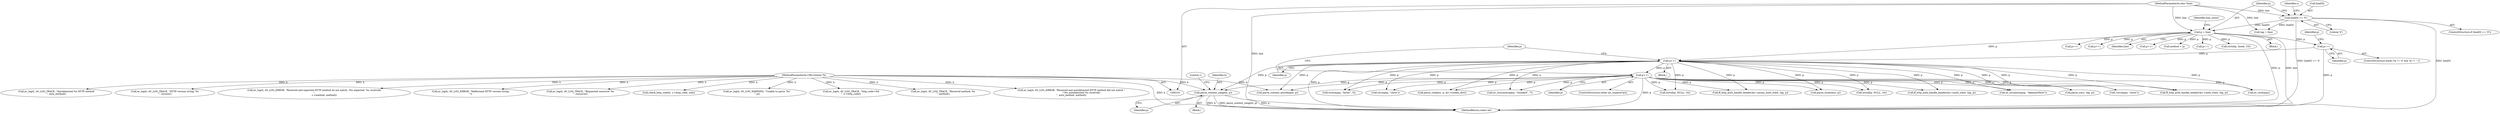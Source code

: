 digraph "0_FFmpeg_2a05c8f813de6f2278827734bf8102291e7484aa_7@pointer" {
"1000454" [label="(Call,parse_content_range(h, p))"];
"1000102" [label="(MethodParameterIn,URLContext *h)"];
"1000397" [label="(Call,p++)"];
"1000381" [label="(Call,p++)"];
"1000145" [label="(Call,p = line)"];
"1000132" [label="(Call,line[0] == '\0')"];
"1000103" [label="(MethodParameterIn,char *line)"];
"1000403" [label="(Call,p++)"];
"1000106" [label="(Block,)"];
"1000140" [label="(Identifier,s)"];
"1000397" [label="(Call,p++)"];
"1000381" [label="(Call,p++)"];
"1000146" [label="(Identifier,p)"];
"1000394" [label="(Call,tag = line)"];
"1000176" [label="(Call,av_log(h, AV_LOG_TRACE, \"Received method: %s\n\", method))"];
"1000541" [label="(Call,ff_http_auth_handle_header(&s->proxy_auth_state, tag, p))"];
"1000686" [label="(MethodReturn,static int)"];
"1000169" [label="(Call,p++)"];
"1000403" [label="(Call,p++)"];
"1000685" [label="(Literal,1)"];
"1000145" [label="(Call,p = line)"];
"1000415" [label="(Call,parse_location(s, p))"];
"1000513" [label="(Call,ff_http_auth_handle_header(&s->auth_state, tag, p))"];
"1000660" [label="(Call,parse_icy(s, tag, p))"];
"1000332" [label="(Call,p++)"];
"1000218" [label="(Call,av_log(h, AV_LOG_ERROR, \"Received and autodetected HTTP method did not match \"\n                           \"(%s autodetected %s received)\n\", auto_method, method))"];
"1000375" [label="(Identifier,p)"];
"1000147" [label="(Identifier,line)"];
"1000173" [label="(Call,p++)"];
"1000456" [label="(Identifier,p)"];
"1000527" [label="(Call,ff_http_auth_handle_header(&s->auth_state, tag, p))"];
"1000398" [label="(Identifier,p)"];
"1000158" [label="(Call,method = p)"];
"1000133" [label="(Call,line[0])"];
"1000466" [label="(Call,strncmp(p, \"bytes\", 5))"];
"1000208" [label="(Call,av_log(h, AV_LOG_TRACE, \"Autodetected %s HTTP method\n\", auto_method))"];
"1000338" [label="(Call,p++)"];
"1000344" [label="(Call,strtol(p, &end, 10))"];
"1000103" [label="(MethodParameterIn,char *line)"];
"1000404" [label="(Identifier,p)"];
"1000315" [label="(Call,av_log(h, AV_LOG_TRACE, \"HTTP version string: %s\n\", version))"];
"1000193" [label="(Call,av_log(h, AV_LOG_ERROR, \"Received and expected HTTP method do not match. (%s expected, %s received)\n\",\n                           s->method, method))"];
"1000306" [label="(Call,av_log(h, AV_LOG_ERROR, \"Malformed HTTP version string.\n\"))"];
"1000557" [label="(Call,strcmp(p, \"close\"))"];
"1000150" [label="(Identifier,line_count)"];
"1000131" [label="(ControlStructure,if (line[0] == '\0'))"];
"1000136" [label="(Literal,'\0')"];
"1000453" [label="(Block,)"];
"1000454" [label="(Call,parse_content_range(h, p))"];
"1000261" [label="(Call,av_log(h, AV_LOG_TRACE, \"Requested resource: %s\n\", resource))"];
"1000621" [label="(Call,parse_cookie(s, p, &s->cookie_dict))"];
"1000490" [label="(Call,av_strncasecmp(p, \"chunked\", 7))"];
"1000644" [label="(Call,strtoll(p, NULL, 10))"];
"1000402" [label="(Identifier,p)"];
"1000574" [label="(Call,av_strcasecmp(p, \"AkamaiGHost\"))"];
"1000371" [label="(ControlStructure,while (*p != '\0' && *p != ':'))"];
"1000360" [label="(Call,check_http_code(h, s->http_code, end))"];
"1000455" [label="(Identifier,h)"];
"1000556" [label="(Call,!strcmp(p, \"close\"))"];
"1000102" [label="(MethodParameterIn,URLContext *h)"];
"1000370" [label="(Block,)"];
"1000382" [label="(Identifier,p)"];
"1000628" [label="(Call,av_log(h, AV_LOG_WARNING, \"Unable to parse '%s'\n\", p))"];
"1000132" [label="(Call,line[0] == '\0')"];
"1000399" [label="(ControlStructure,while (av_isspace(*p)))"];
"1000611" [label="(Call,av_strdup(p))"];
"1000443" [label="(Call,strtoll(p, NULL, 10))"];
"1000678" [label="(Call,parse_content_encoding(h, p))"];
"1000349" [label="(Call,av_log(h, AV_LOG_TRACE, \"http_code=%d\n\", s->http_code))"];
"1000454" -> "1000453"  [label="AST: "];
"1000454" -> "1000456"  [label="CFG: "];
"1000455" -> "1000454"  [label="AST: "];
"1000456" -> "1000454"  [label="AST: "];
"1000685" -> "1000454"  [label="CFG: "];
"1000454" -> "1000686"  [label="DDG: h"];
"1000454" -> "1000686"  [label="DDG: parse_content_range(h, p)"];
"1000454" -> "1000686"  [label="DDG: p"];
"1000102" -> "1000454"  [label="DDG: h"];
"1000397" -> "1000454"  [label="DDG: p"];
"1000403" -> "1000454"  [label="DDG: p"];
"1000102" -> "1000101"  [label="AST: "];
"1000102" -> "1000686"  [label="DDG: h"];
"1000102" -> "1000176"  [label="DDG: h"];
"1000102" -> "1000193"  [label="DDG: h"];
"1000102" -> "1000208"  [label="DDG: h"];
"1000102" -> "1000218"  [label="DDG: h"];
"1000102" -> "1000261"  [label="DDG: h"];
"1000102" -> "1000306"  [label="DDG: h"];
"1000102" -> "1000315"  [label="DDG: h"];
"1000102" -> "1000349"  [label="DDG: h"];
"1000102" -> "1000360"  [label="DDG: h"];
"1000102" -> "1000628"  [label="DDG: h"];
"1000102" -> "1000678"  [label="DDG: h"];
"1000397" -> "1000370"  [label="AST: "];
"1000397" -> "1000398"  [label="CFG: "];
"1000398" -> "1000397"  [label="AST: "];
"1000402" -> "1000397"  [label="CFG: "];
"1000397" -> "1000686"  [label="DDG: p"];
"1000381" -> "1000397"  [label="DDG: p"];
"1000145" -> "1000397"  [label="DDG: p"];
"1000397" -> "1000403"  [label="DDG: p"];
"1000397" -> "1000415"  [label="DDG: p"];
"1000397" -> "1000443"  [label="DDG: p"];
"1000397" -> "1000466"  [label="DDG: p"];
"1000397" -> "1000490"  [label="DDG: p"];
"1000397" -> "1000513"  [label="DDG: p"];
"1000397" -> "1000527"  [label="DDG: p"];
"1000397" -> "1000541"  [label="DDG: p"];
"1000397" -> "1000556"  [label="DDG: p"];
"1000397" -> "1000557"  [label="DDG: p"];
"1000397" -> "1000574"  [label="DDG: p"];
"1000397" -> "1000611"  [label="DDG: p"];
"1000397" -> "1000621"  [label="DDG: p"];
"1000397" -> "1000644"  [label="DDG: p"];
"1000397" -> "1000660"  [label="DDG: p"];
"1000397" -> "1000678"  [label="DDG: p"];
"1000381" -> "1000371"  [label="AST: "];
"1000381" -> "1000382"  [label="CFG: "];
"1000382" -> "1000381"  [label="AST: "];
"1000375" -> "1000381"  [label="CFG: "];
"1000381" -> "1000686"  [label="DDG: p"];
"1000145" -> "1000381"  [label="DDG: p"];
"1000145" -> "1000106"  [label="AST: "];
"1000145" -> "1000147"  [label="CFG: "];
"1000146" -> "1000145"  [label="AST: "];
"1000147" -> "1000145"  [label="AST: "];
"1000150" -> "1000145"  [label="CFG: "];
"1000145" -> "1000686"  [label="DDG: p"];
"1000145" -> "1000686"  [label="DDG: line"];
"1000132" -> "1000145"  [label="DDG: line[0]"];
"1000103" -> "1000145"  [label="DDG: line"];
"1000145" -> "1000158"  [label="DDG: p"];
"1000145" -> "1000169"  [label="DDG: p"];
"1000145" -> "1000173"  [label="DDG: p"];
"1000145" -> "1000332"  [label="DDG: p"];
"1000145" -> "1000338"  [label="DDG: p"];
"1000145" -> "1000344"  [label="DDG: p"];
"1000132" -> "1000131"  [label="AST: "];
"1000132" -> "1000136"  [label="CFG: "];
"1000133" -> "1000132"  [label="AST: "];
"1000136" -> "1000132"  [label="AST: "];
"1000140" -> "1000132"  [label="CFG: "];
"1000146" -> "1000132"  [label="CFG: "];
"1000132" -> "1000686"  [label="DDG: line[0] == '\0'"];
"1000132" -> "1000686"  [label="DDG: line[0]"];
"1000103" -> "1000132"  [label="DDG: line"];
"1000132" -> "1000394"  [label="DDG: line[0]"];
"1000103" -> "1000101"  [label="AST: "];
"1000103" -> "1000686"  [label="DDG: line"];
"1000103" -> "1000394"  [label="DDG: line"];
"1000403" -> "1000399"  [label="AST: "];
"1000403" -> "1000404"  [label="CFG: "];
"1000404" -> "1000403"  [label="AST: "];
"1000402" -> "1000403"  [label="CFG: "];
"1000403" -> "1000686"  [label="DDG: p"];
"1000403" -> "1000415"  [label="DDG: p"];
"1000403" -> "1000443"  [label="DDG: p"];
"1000403" -> "1000466"  [label="DDG: p"];
"1000403" -> "1000490"  [label="DDG: p"];
"1000403" -> "1000513"  [label="DDG: p"];
"1000403" -> "1000527"  [label="DDG: p"];
"1000403" -> "1000541"  [label="DDG: p"];
"1000403" -> "1000556"  [label="DDG: p"];
"1000403" -> "1000557"  [label="DDG: p"];
"1000403" -> "1000574"  [label="DDG: p"];
"1000403" -> "1000611"  [label="DDG: p"];
"1000403" -> "1000621"  [label="DDG: p"];
"1000403" -> "1000644"  [label="DDG: p"];
"1000403" -> "1000660"  [label="DDG: p"];
"1000403" -> "1000678"  [label="DDG: p"];
}
